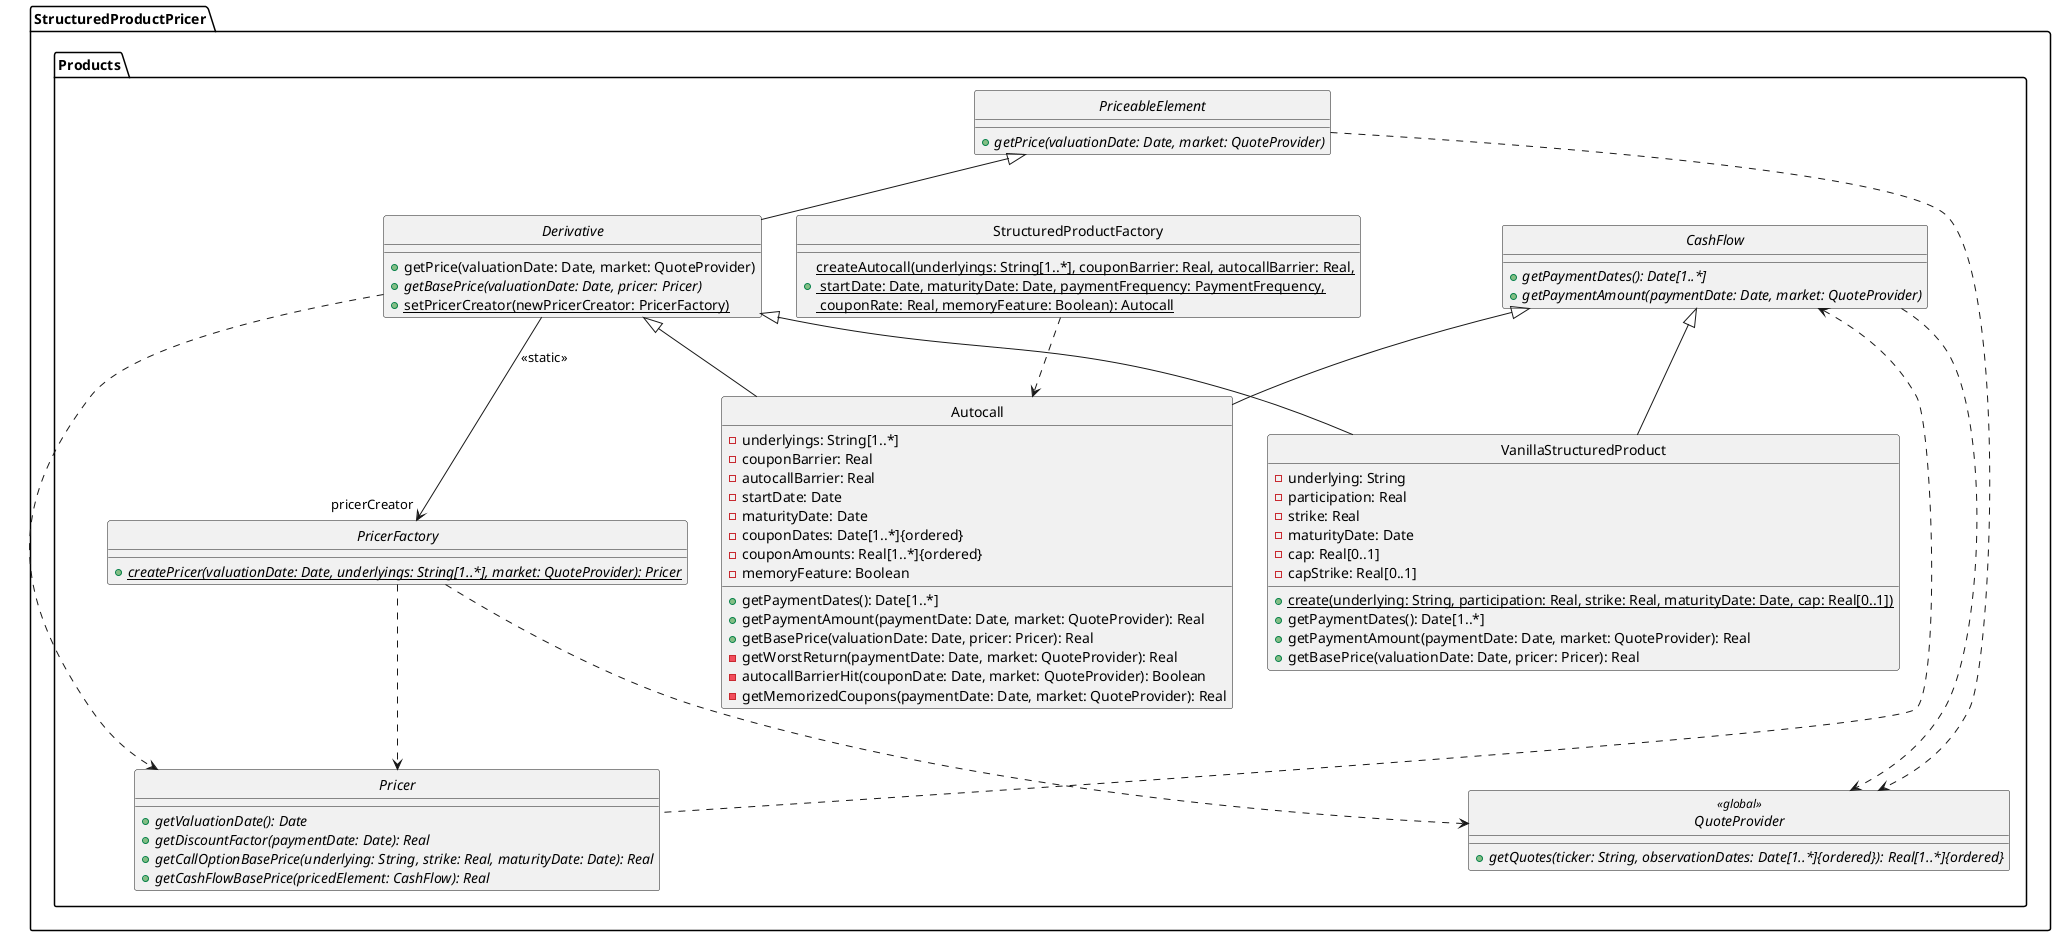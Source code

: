 @startuml
hide circles


!startsub PriceableElement
package StructuredProductPricer
{
    package Products
    {
        abstract class PriceableElement
        {
            {abstract} +getPrice(valuationDate: Date, market: QuoteProvider)
        }
    }
}
!endsub


!startsub Derivative
package StructuredProductPricer
{
    package Products
    {
        abstract class Derivative
        {
            +getPrice(valuationDate: Date, market: QuoteProvider)
            {abstract} +getBasePrice(valuationDate: Date, pricer: Pricer)
            {static} +setPricerCreator(newPricerCreator: PricerFactory)
        }
    }
}
!endsub


!startsub CashFlow
package StructuredProductPricer
{
    package Products
    {
        abstract class CashFlow
        {
            {abstract} +getPaymentDates(): Date[1..*]
            {abstract} +getPaymentAmount(paymentDate: Date, market: QuoteProvider)
        }
    }
}
!endsub


!startsub VanillaStructuredProduct
package StructuredProductPricer
{
    package Products
    {
        class VanillaStructuredProduct
        {
            -underlying: String
            -participation: Real
            -strike: Real
            -maturityDate: Date
            -cap: Real[0..1]
            -capStrike: Real[0..1]
            {static} +create(underlying: String, participation: Real, strike: Real, maturityDate: Date, cap: Real[0..1])
            +getPaymentDates(): Date[1..*]
            +getPaymentAmount(paymentDate: Date, market: QuoteProvider): Real
            +getBasePrice(valuationDate: Date, pricer: Pricer): Real
        }
    }
}
!endsub


!startsub StructuredProductFactory
package StructuredProductPricer
{
    package Products
    {
        class StructuredProductFactory
        {
            {static} +createAutocall(underlyings: String[1..*], couponBarrier: Real, autocallBarrier: Real,\n startDate: Date, maturityDate: Date, paymentFrequency: PaymentFrequency,\n couponRate: Real, memoryFeature: Boolean): Autocall
        }
    }
}
!endsub


!startsub Autocall
package StructuredProductPricer
{
    package Products
    {
        class Autocall
        {
            -underlyings: String[1..*]
            -couponBarrier: Real
            -autocallBarrier: Real
            -startDate: Date
            -maturityDate: Date
            -couponDates: Date[1..*]{ordered}
            -couponAmounts: Real[1..*]{ordered}
            -memoryFeature: Boolean
            +getPaymentDates(): Date[1..*]
            +getPaymentAmount(paymentDate: Date, market: QuoteProvider): Real
            +getBasePrice(valuationDate: Date, pricer: Pricer): Real
            -getWorstReturn(paymentDate: Date, market: QuoteProvider): Real
            -autocallBarrierHit(couponDate: Date, market: QuoteProvider): Boolean
            -getMemorizedCoupons(paymentDate: Date, market: QuoteProvider): Real
        }
    }
}
!endsub


!startsub Pricer
package StructuredProductPricer
{
    package Products
    {
        abstract class Pricer
        {
            {abstract} +getValuationDate(): Date
            {abstract} +getDiscountFactor(paymentDate: Date): Real
            {abstract} +getCallOptionBasePrice(underlying: String, strike: Real, maturityDate: Date): Real
            {abstract} +getCashFlowBasePrice(pricedElement: CashFlow): Real
        }
    }
}
!endsub


!startsub QuoteProvider
package StructuredProductPricer
{
    package Products
    {
        abstract class QuoteProvider <<global>>
        {
            {abstract} +getQuotes(ticker: String, observationDates: Date[1..*]{ordered}): Real[1..*]{ordered}
        }
    }
}
!endsub


!startsub PricerFactory
package StructuredProductPricer
{
    package Products
    {
        abstract class PricerFactory
        {
            {static} {abstract} +createPricer(valuationDate: Date, underlyings: String[1..*], market: QuoteProvider): Pricer
        }
    }
}
!endsub


PriceableElement ..> QuoteProvider
Derivative --> "pricerCreator" PricerFactory: <<static>>
Derivative -up-|> PriceableElement
Derivative ..> Pricer
CashFlow ..> QuoteProvider
Pricer -up..> CashFlow
VanillaStructuredProduct -up-|> CashFlow
VanillaStructuredProduct -up-|> Derivative
Autocall -up-|> CashFlow
Autocall -up-|> Derivative
PricerFactory ..> Pricer
PricerFactory ..> QuoteProvider
StructuredProductFactory ..> Autocall


@enduml
